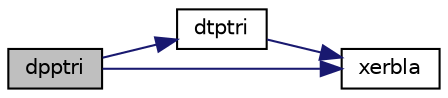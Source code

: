 digraph "dpptri"
{
 // LATEX_PDF_SIZE
  edge [fontname="Helvetica",fontsize="10",labelfontname="Helvetica",labelfontsize="10"];
  node [fontname="Helvetica",fontsize="10",shape=record];
  rankdir="LR";
  Node1 [label="dpptri",height=0.2,width=0.4,color="black", fillcolor="grey75", style="filled", fontcolor="black",tooltip="DPPTRI"];
  Node1 -> Node2 [color="midnightblue",fontsize="10",style="solid",fontname="Helvetica"];
  Node2 [label="dtptri",height=0.2,width=0.4,color="black", fillcolor="white", style="filled",URL="$dtptri_8f.html#a1e9604181abd57569a8e193222f2aa22",tooltip="DTPTRI"];
  Node2 -> Node3 [color="midnightblue",fontsize="10",style="solid",fontname="Helvetica"];
  Node3 [label="xerbla",height=0.2,width=0.4,color="black", fillcolor="white", style="filled",URL="$xerbla_8f.html#a377ee61015baf8dea7770b3a404b1c07",tooltip="XERBLA"];
  Node1 -> Node3 [color="midnightblue",fontsize="10",style="solid",fontname="Helvetica"];
}

